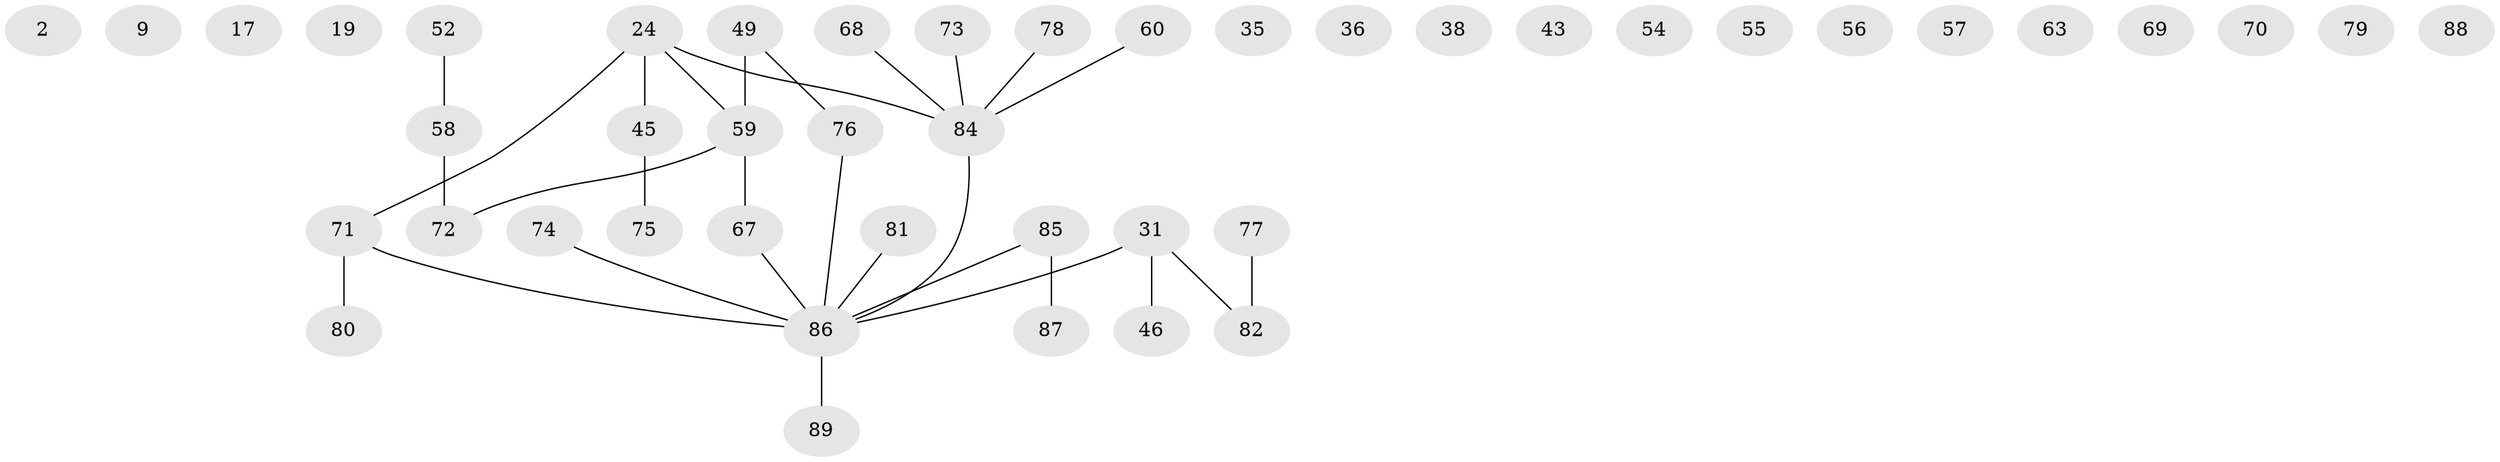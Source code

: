 // original degree distribution, {1: 0.2808988764044944, 0: 0.16853932584269662, 3: 0.14606741573033707, 4: 0.11235955056179775, 2: 0.2696629213483146, 5: 0.02247191011235955}
// Generated by graph-tools (version 1.1) at 2025/39/03/09/25 04:39:49]
// undirected, 44 vertices, 29 edges
graph export_dot {
graph [start="1"]
  node [color=gray90,style=filled];
  2;
  9;
  17;
  19;
  24 [super="+11"];
  31;
  35 [super="+33"];
  36;
  38;
  43;
  45 [super="+22"];
  46 [super="+26"];
  49 [super="+27"];
  52;
  54;
  55;
  56;
  57;
  58 [super="+28+42"];
  59;
  60 [super="+12"];
  63 [super="+13"];
  67;
  68;
  69;
  70;
  71 [super="+30+51"];
  72 [super="+25"];
  73;
  74 [super="+1"];
  75;
  76;
  77;
  78 [super="+15+39"];
  79;
  80;
  81;
  82;
  84 [super="+41+44+32+83+65"];
  85 [super="+47"];
  86 [super="+16+66+64"];
  87 [super="+10"];
  88;
  89;
  24 -- 59;
  24 -- 45 [weight=2];
  24 -- 71;
  24 -- 84 [weight=2];
  31 -- 46 [weight=2];
  31 -- 82;
  31 -- 86;
  45 -- 75;
  49 -- 59 [weight=2];
  49 -- 76;
  52 -- 58;
  58 -- 72;
  59 -- 67;
  59 -- 72;
  60 -- 84;
  67 -- 86;
  68 -- 84;
  71 -- 80;
  71 -- 86 [weight=3];
  73 -- 84;
  74 -- 86;
  76 -- 86;
  77 -- 82;
  78 -- 84;
  81 -- 86;
  84 -- 86 [weight=2];
  85 -- 87;
  85 -- 86;
  86 -- 89;
}
